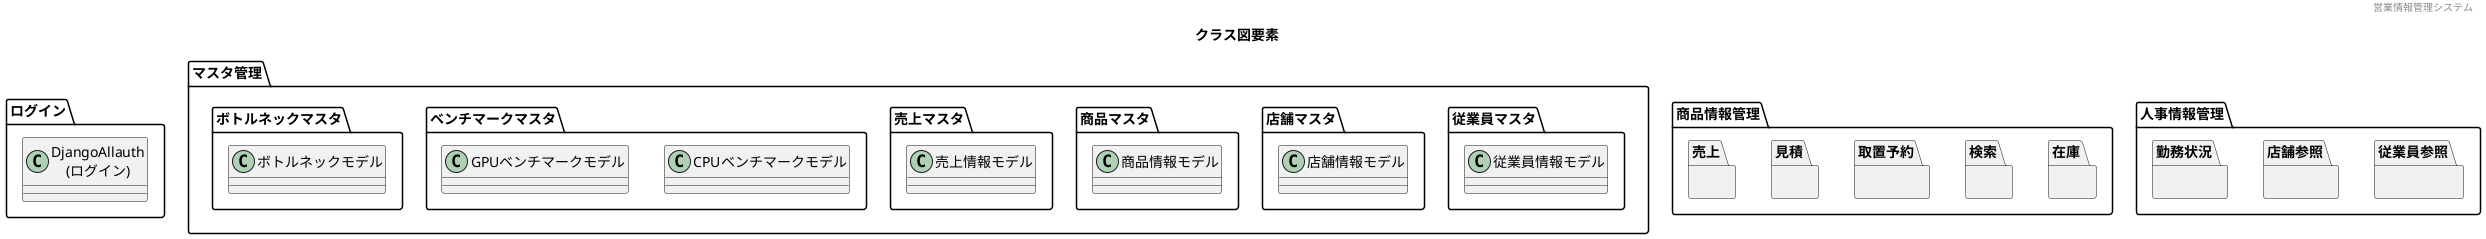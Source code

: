 ' ToDo
' 
' ベンチマークマスタを検索マスタにする
' or
' ボトルネックマスタを追加する
' ユーザ権限マスタ消してログインに組み込んでもいいかも
' 

@startuml class_diagrams
' ヘッダー
header 営業情報管理システム
' タイトル
title クラス図要素

' 機能名 ログイン
' 機能ID F00
package "ログイン" as F00{
  class "DjangoAllauth\n(ログイン)" as djangoallauth{
  }
}


package "マスタ管理" as mastermana {

  ' 機能名 従業員マスタ
  ' 機能ID F01
  package "従業員マスタ" as F01{
    class "(従業員情報モデル)" {}
  }

  ' 機能名 店舗マスタ
  ' 機能ID F02
  package "店舗マスタ" as F02{
    class "(店舗情報モデル)" {}
  }

  ' 機能名 商品マスタ
  ' 機能ID F03
  package "商品マスタ" as F03{
    class "(商品情報モデル)" {}
  }
  
  ' 機能名 売上マスタ
  ' 機能ID F04
  package "売上マスタ" as F04{
    class "(売上情報モデル)" {}
  }
  
  ' 機能名 ベンチマークマスタ
  ' 機能ID F05
  package "ベンチマークマスタ" as F05{
    class "(CPUベンチマークモデル)" {}
    class "(GPUベンチマークモデル)" {}
  }
  
  ' 機能名 ボトルネックマスタ
  ' 機能ID F06
  package "ボトルネックマスタ" as F06{
    class "(ボトルネックモデル)" {}
  }

}

package "商品情報管理" {
  ' 機能名 在庫
  ' 機能ID F07
  package "在庫" {}
  
  ' 機能名 検索
  ' 機能ID F08
  package "検索" {}
  
  ' 機能名 取置予約
  ' 機能ID F09
  package "取置予約" {}
  
  ' 機能名 見積
  ' 機能ID F10
  package "見積" {}
  
  ' 機能名 売上
  ' 機能ID F11
  package "売上" {}
}

package "人事情報管理" {
  ' 機能名 従業員参照
  ' 機能ID F12
  package "従業員参照" {}
  
  ' 機能名 店舗参照
  ' 機能ID F13
  package "店舗参照" {}
  
  ' 機能名 勤務状況
  ' 機能ID F14
  package "勤務状況" {}
}



@enduml

